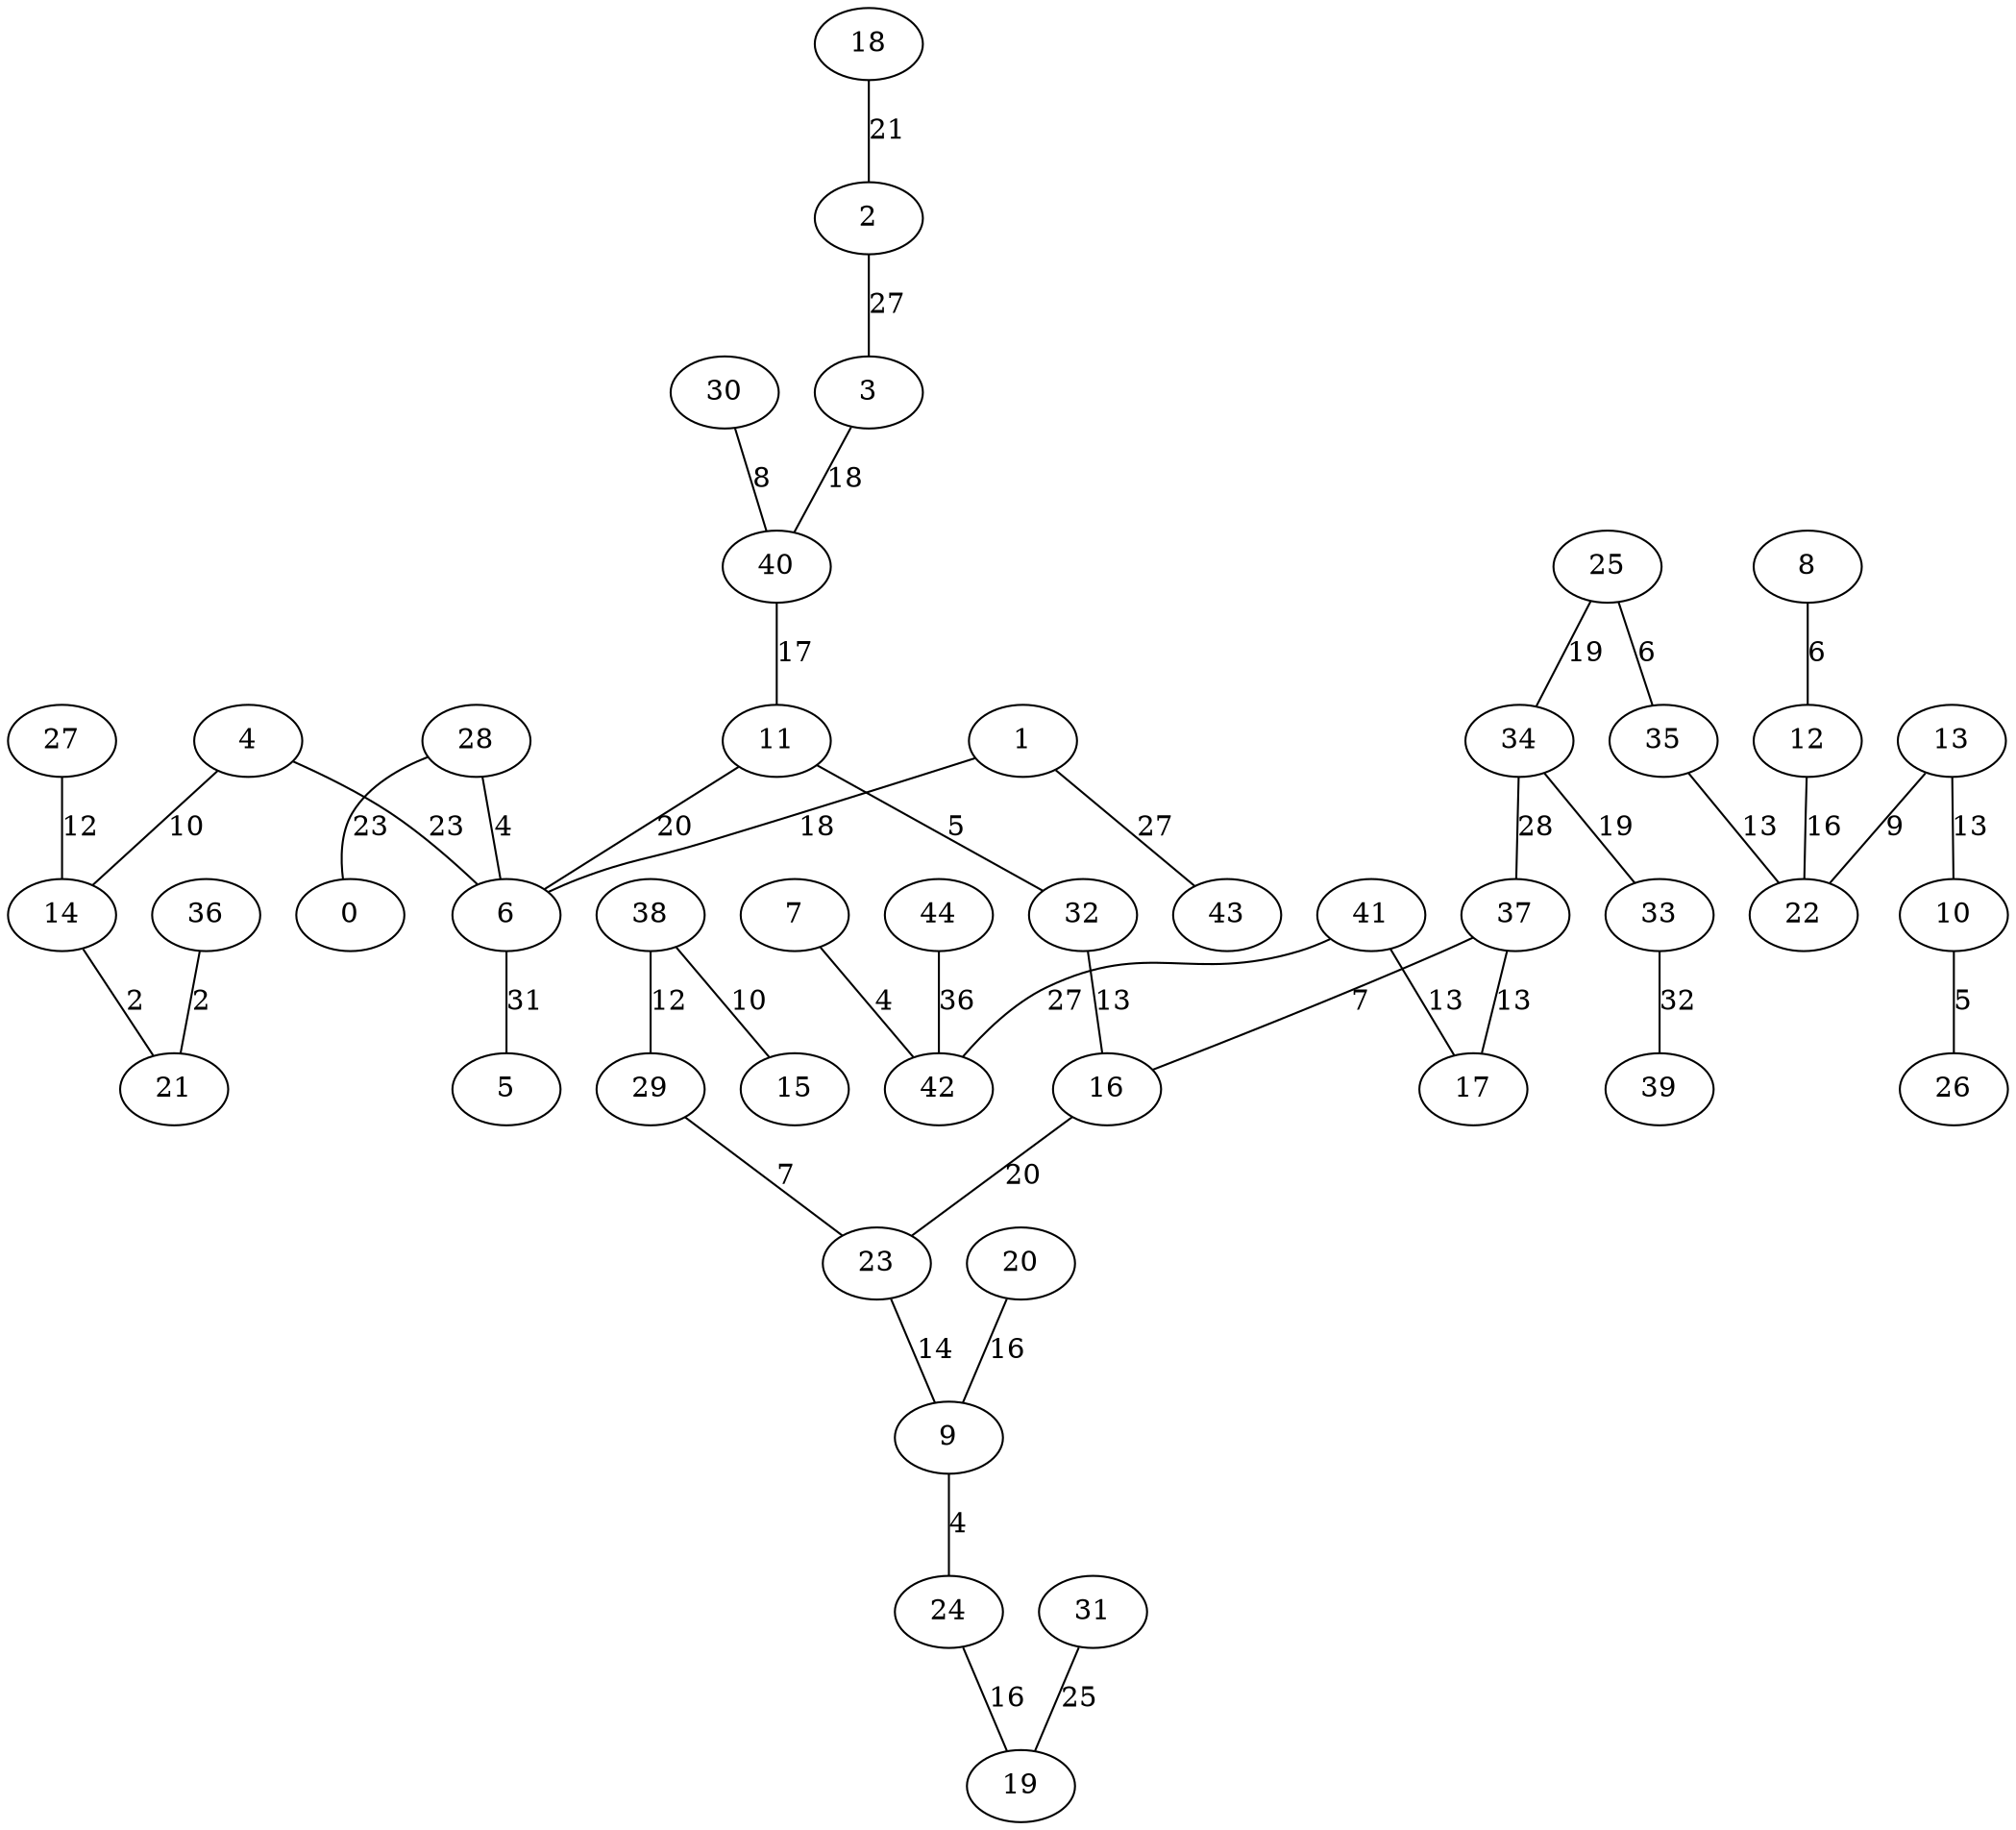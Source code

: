 graph {
	14 [label=14]
	21 [label=21]
	36 [label=36]
	7 [label=7]
	42 [label=42]
	9 [label=9]
	24 [label=24]
	28 [label=28]
	6 [label=6]
	10 [label=10]
	26 [label=26]
	11 [label=11]
	32 [label=32]
	8 [label=8]
	12 [label=12]
	25 [label=25]
	35 [label=35]
	29 [label=29]
	23 [label=23]
	37 [label=37]
	16 [label=16]
	30 [label=30]
	40 [label=40]
	13 [label=13]
	22 [label=22]
	4 [label=4]
	38 [label=38]
	15 [label=15]
	27 [label=27]
	17 [label=17]
	41 [label=41]
	20 [label=20]
	19 [label=19]
	1 [label=1]
	3 [label=3]
	34 [label=34]
	33 [label=33]
	18 [label=18]
	2 [label=2]
	0 [label=0]
	31 [label=31]
	43 [label=43]
	5 [label=5]
	39 [label=39]
	44 [label=44]
	14 -- 21 [label=2]
	36 -- 21 [label=2]
	7 -- 42 [label=4]
	9 -- 24 [label=4]
	28 -- 6 [label=4]
	10 -- 26 [label=5]
	11 -- 32 [label=5]
	8 -- 12 [label=6]
	25 -- 35 [label=6]
	29 -- 23 [label=7]
	37 -- 16 [label=7]
	30 -- 40 [label=8]
	13 -- 22 [label=9]
	4 -- 14 [label=10]
	38 -- 15 [label=10]
	27 -- 14 [label=12]
	38 -- 29 [label=12]
	13 -- 10 [label=13]
	32 -- 16 [label=13]
	35 -- 22 [label=13]
	37 -- 17 [label=13]
	41 -- 17 [label=13]
	23 -- 9 [label=14]
	12 -- 22 [label=16]
	20 -- 9 [label=16]
	24 -- 19 [label=16]
	40 -- 11 [label=17]
	1 -- 6 [label=18]
	3 -- 40 [label=18]
	25 -- 34 [label=19]
	34 -- 33 [label=19]
	11 -- 6 [label=20]
	16 -- 23 [label=20]
	18 -- 2 [label=21]
	4 -- 6 [label=23]
	28 -- 0 [label=23]
	31 -- 19 [label=25]
	1 -- 43 [label=27]
	2 -- 3 [label=27]
	41 -- 42 [label=27]
	34 -- 37 [label=28]
	6 -- 5 [label=31]
	33 -- 39 [label=32]
	44 -- 42 [label=36]
}